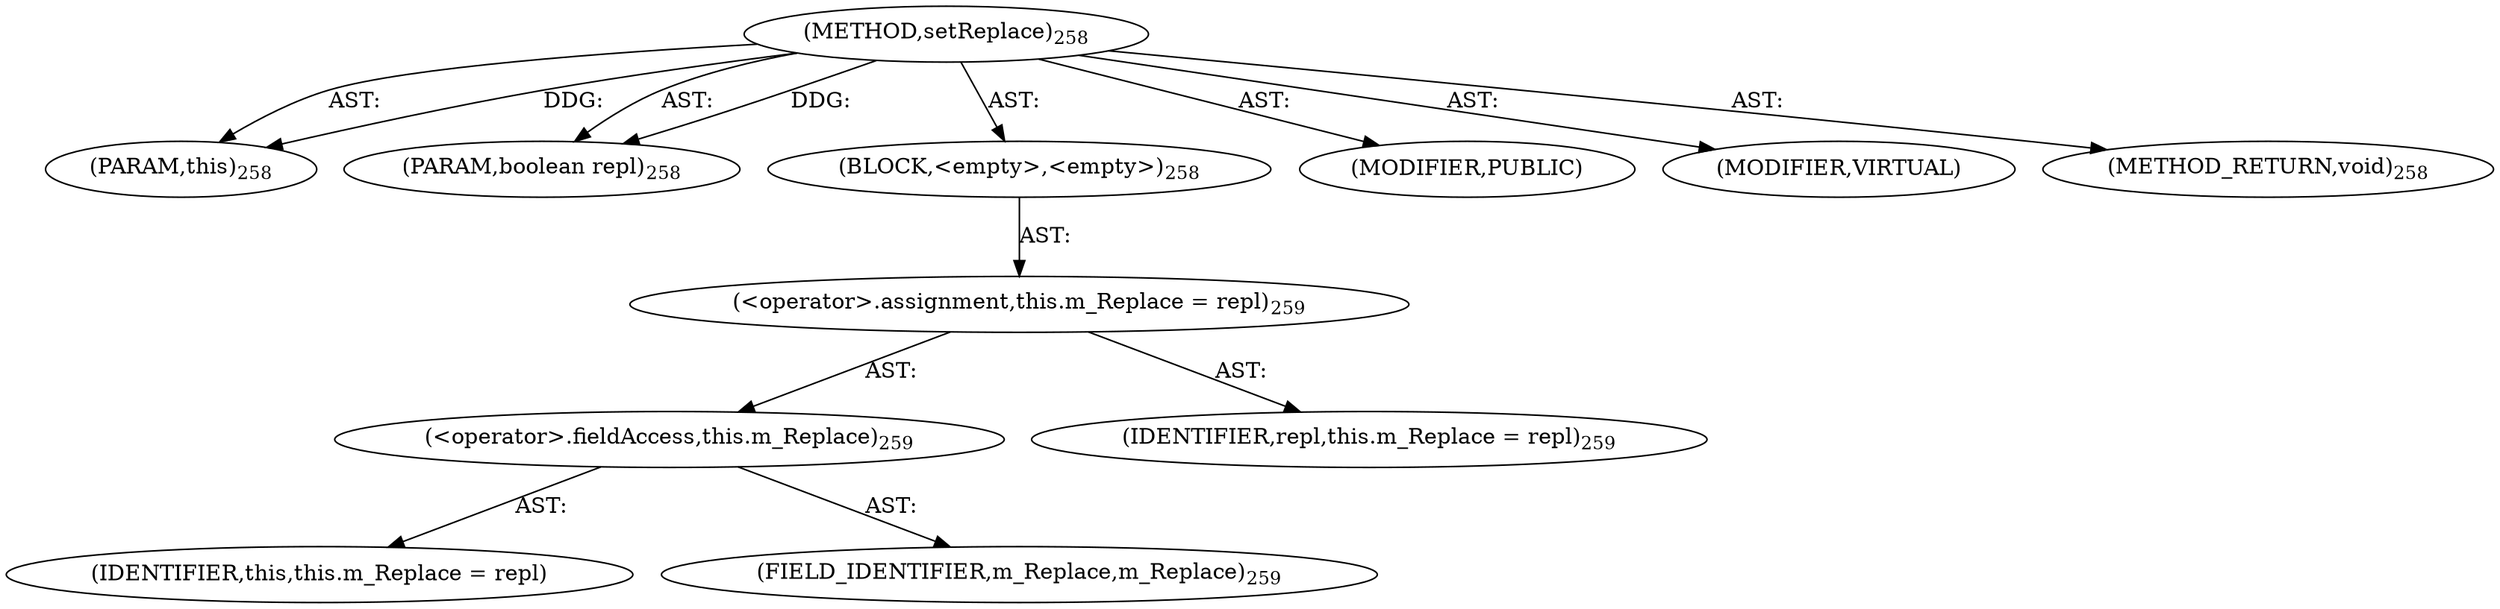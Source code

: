 digraph "setReplace" {  
"111669149702" [label = <(METHOD,setReplace)<SUB>258</SUB>> ]
"115964117004" [label = <(PARAM,this)<SUB>258</SUB>> ]
"115964117005" [label = <(PARAM,boolean repl)<SUB>258</SUB>> ]
"25769803796" [label = <(BLOCK,&lt;empty&gt;,&lt;empty&gt;)<SUB>258</SUB>> ]
"30064771137" [label = <(&lt;operator&gt;.assignment,this.m_Replace = repl)<SUB>259</SUB>> ]
"30064771138" [label = <(&lt;operator&gt;.fieldAccess,this.m_Replace)<SUB>259</SUB>> ]
"68719476795" [label = <(IDENTIFIER,this,this.m_Replace = repl)> ]
"55834574858" [label = <(FIELD_IDENTIFIER,m_Replace,m_Replace)<SUB>259</SUB>> ]
"68719476796" [label = <(IDENTIFIER,repl,this.m_Replace = repl)<SUB>259</SUB>> ]
"133143986197" [label = <(MODIFIER,PUBLIC)> ]
"133143986198" [label = <(MODIFIER,VIRTUAL)> ]
"128849018886" [label = <(METHOD_RETURN,void)<SUB>258</SUB>> ]
  "111669149702" -> "115964117004"  [ label = "AST: "] 
  "111669149702" -> "115964117005"  [ label = "AST: "] 
  "111669149702" -> "25769803796"  [ label = "AST: "] 
  "111669149702" -> "133143986197"  [ label = "AST: "] 
  "111669149702" -> "133143986198"  [ label = "AST: "] 
  "111669149702" -> "128849018886"  [ label = "AST: "] 
  "25769803796" -> "30064771137"  [ label = "AST: "] 
  "30064771137" -> "30064771138"  [ label = "AST: "] 
  "30064771137" -> "68719476796"  [ label = "AST: "] 
  "30064771138" -> "68719476795"  [ label = "AST: "] 
  "30064771138" -> "55834574858"  [ label = "AST: "] 
  "111669149702" -> "115964117004"  [ label = "DDG: "] 
  "111669149702" -> "115964117005"  [ label = "DDG: "] 
}
